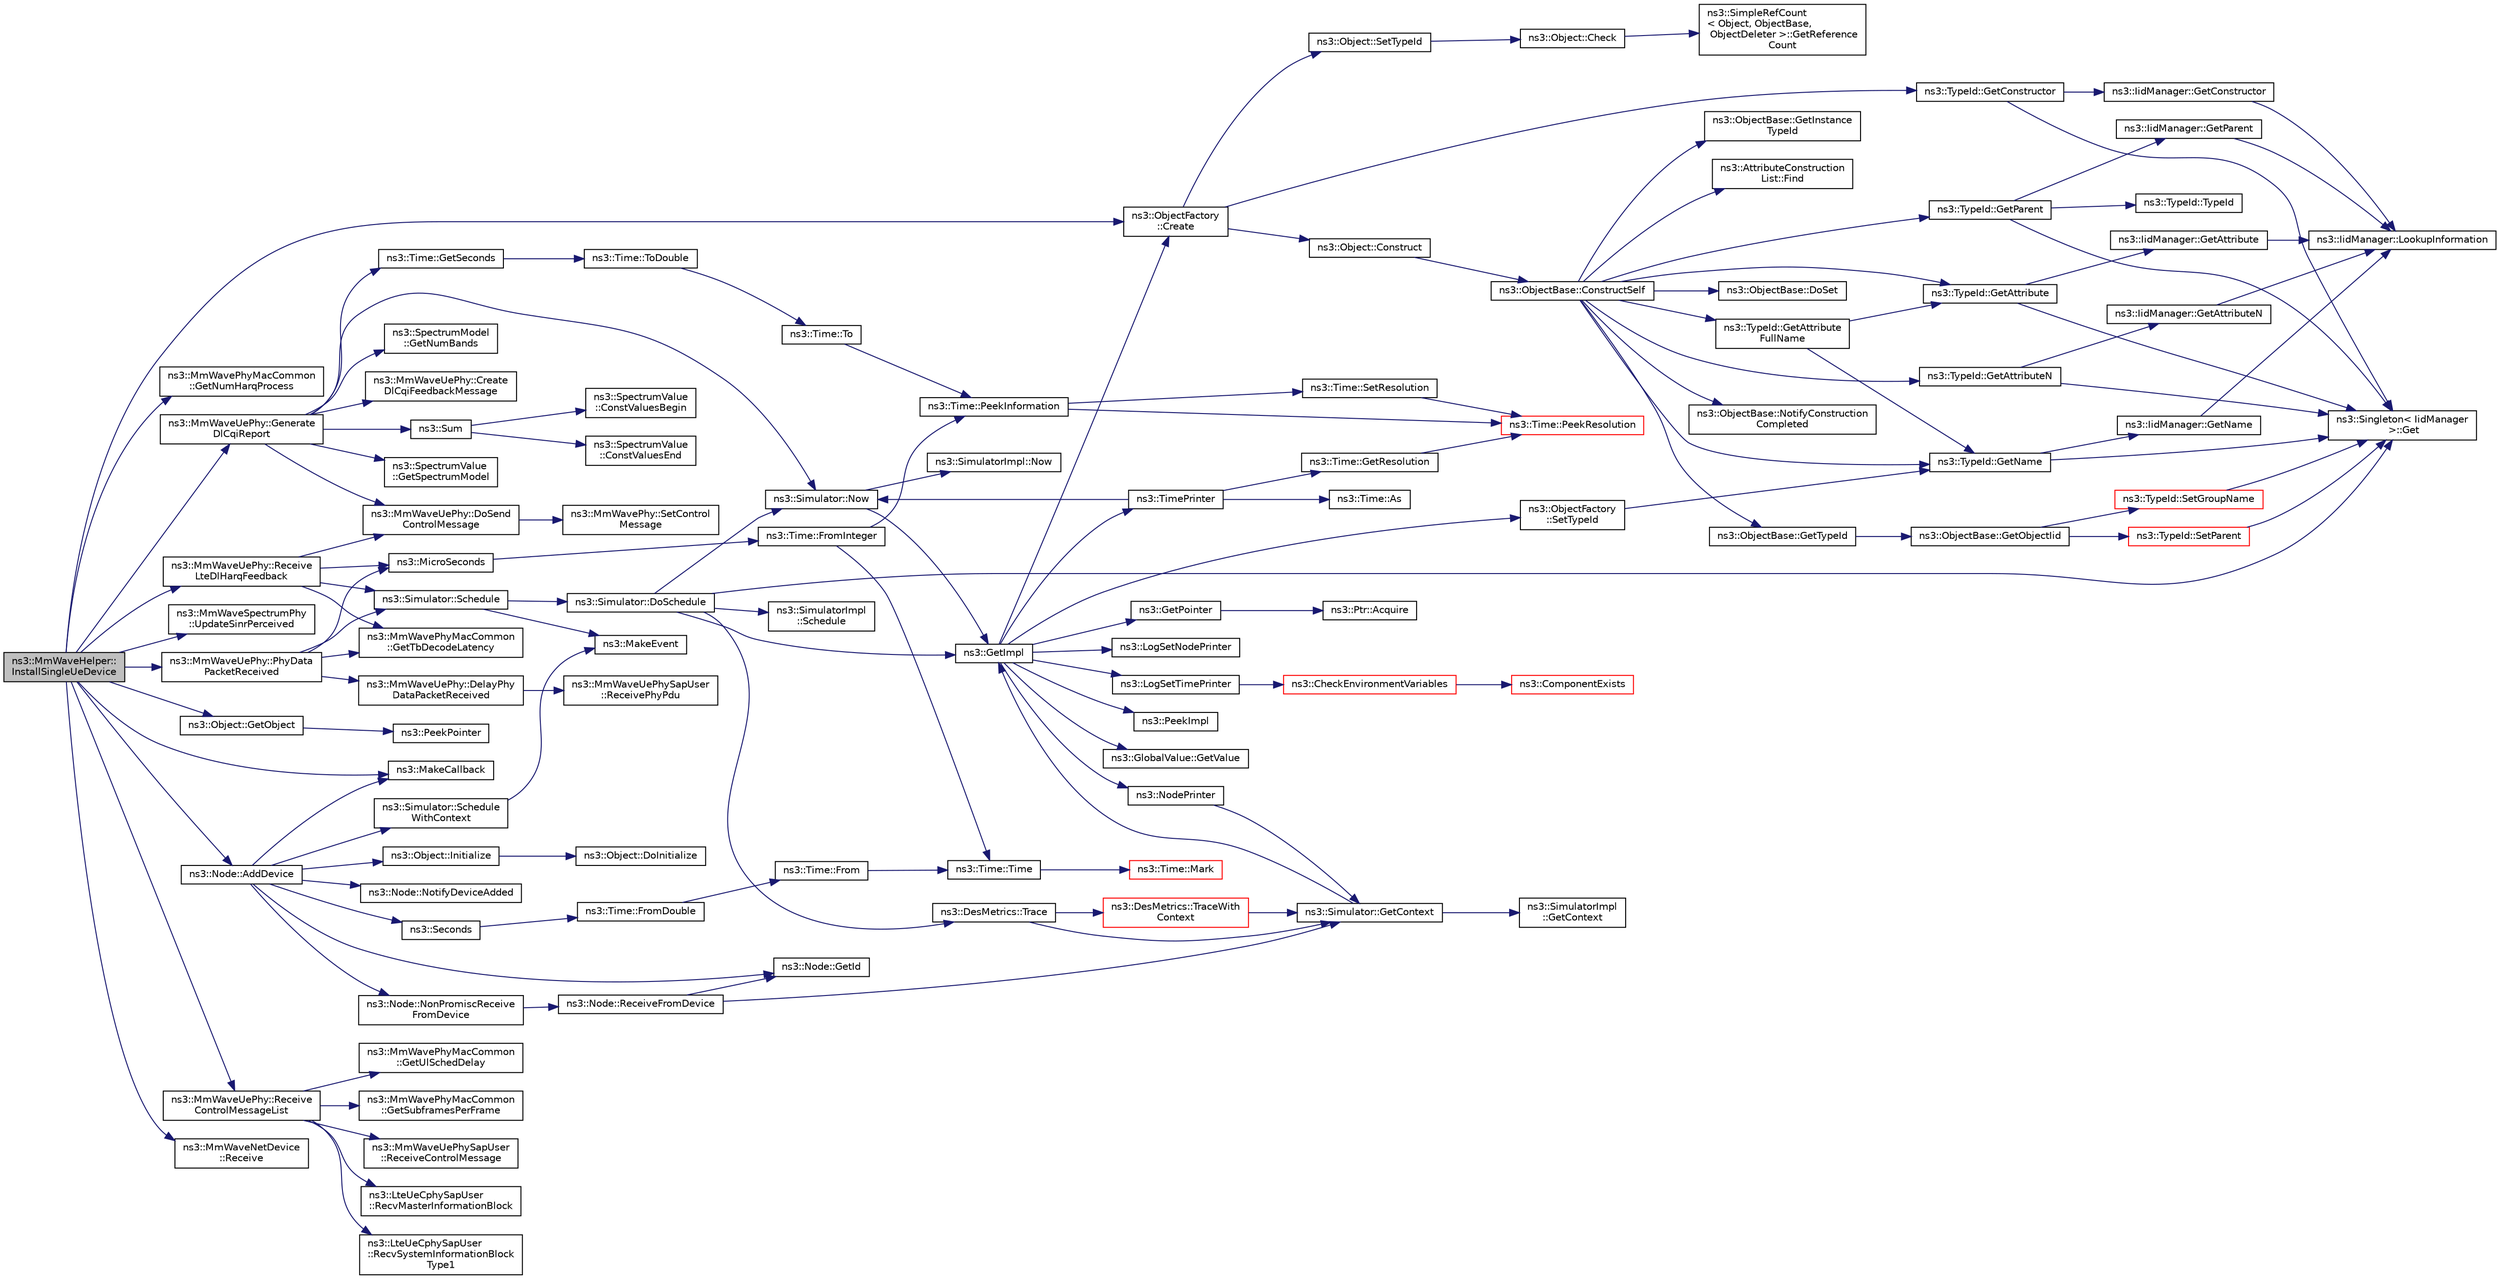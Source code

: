 digraph "ns3::MmWaveHelper::InstallSingleUeDevice"
{
  edge [fontname="Helvetica",fontsize="10",labelfontname="Helvetica",labelfontsize="10"];
  node [fontname="Helvetica",fontsize="10",shape=record];
  rankdir="LR";
  Node1 [label="ns3::MmWaveHelper::\lInstallSingleUeDevice",height=0.2,width=0.4,color="black", fillcolor="grey75", style="filled", fontcolor="black"];
  Node1 -> Node2 [color="midnightblue",fontsize="10",style="solid"];
  Node2 [label="ns3::ObjectFactory\l::Create",height=0.2,width=0.4,color="black", fillcolor="white", style="filled",URL="$d5/d0d/classns3_1_1ObjectFactory.html#a18152e93f0a6fe184ed7300cb31e9896"];
  Node2 -> Node3 [color="midnightblue",fontsize="10",style="solid"];
  Node3 [label="ns3::TypeId::GetConstructor",height=0.2,width=0.4,color="black", fillcolor="white", style="filled",URL="$d6/d11/classns3_1_1TypeId.html#ad9b0bc71ee7593a1ff23ff8d53938e95"];
  Node3 -> Node4 [color="midnightblue",fontsize="10",style="solid"];
  Node4 [label="ns3::Singleton\< IidManager\l \>::Get",height=0.2,width=0.4,color="black", fillcolor="white", style="filled",URL="$d8/d77/classns3_1_1Singleton.html#a80a2cd3c25a27ea72add7a9f7a141ffa"];
  Node3 -> Node5 [color="midnightblue",fontsize="10",style="solid"];
  Node5 [label="ns3::IidManager::GetConstructor",height=0.2,width=0.4,color="black", fillcolor="white", style="filled",URL="$d4/d1c/classns3_1_1IidManager.html#ab10b30abe7efc5456b7930aab8638280"];
  Node5 -> Node6 [color="midnightblue",fontsize="10",style="solid"];
  Node6 [label="ns3::IidManager::LookupInformation",height=0.2,width=0.4,color="black", fillcolor="white", style="filled",URL="$d4/d1c/classns3_1_1IidManager.html#a6b1f4ba2815dba27a377e8a8db2384cf"];
  Node2 -> Node7 [color="midnightblue",fontsize="10",style="solid"];
  Node7 [label="ns3::Object::SetTypeId",height=0.2,width=0.4,color="black", fillcolor="white", style="filled",URL="$d9/d77/classns3_1_1Object.html#a19b1ebd8ec8fe404845e665880a6c5ad"];
  Node7 -> Node8 [color="midnightblue",fontsize="10",style="solid"];
  Node8 [label="ns3::Object::Check",height=0.2,width=0.4,color="black", fillcolor="white", style="filled",URL="$d9/d77/classns3_1_1Object.html#a7e7f89fb0a81d0189cbcacee64b67e4e"];
  Node8 -> Node9 [color="midnightblue",fontsize="10",style="solid"];
  Node9 [label="ns3::SimpleRefCount\l\< Object, ObjectBase,\l ObjectDeleter \>::GetReference\lCount",height=0.2,width=0.4,color="black", fillcolor="white", style="filled",URL="$da/da1/classns3_1_1SimpleRefCount.html#a05378396c93bcc7d6bf78a9ee9ae9cca"];
  Node2 -> Node10 [color="midnightblue",fontsize="10",style="solid"];
  Node10 [label="ns3::Object::Construct",height=0.2,width=0.4,color="black", fillcolor="white", style="filled",URL="$d9/d77/classns3_1_1Object.html#a636e8411dc5228771f45c9b805d348fa"];
  Node10 -> Node11 [color="midnightblue",fontsize="10",style="solid"];
  Node11 [label="ns3::ObjectBase::ConstructSelf",height=0.2,width=0.4,color="black", fillcolor="white", style="filled",URL="$d2/dac/classns3_1_1ObjectBase.html#a5cda18dec6d0744cb652a3ed60056958"];
  Node11 -> Node12 [color="midnightblue",fontsize="10",style="solid"];
  Node12 [label="ns3::ObjectBase::GetInstance\lTypeId",height=0.2,width=0.4,color="black", fillcolor="white", style="filled",URL="$d2/dac/classns3_1_1ObjectBase.html#abe5b43a6f5b99a92a4c3122db31f06fb"];
  Node11 -> Node13 [color="midnightblue",fontsize="10",style="solid"];
  Node13 [label="ns3::TypeId::GetName",height=0.2,width=0.4,color="black", fillcolor="white", style="filled",URL="$d6/d11/classns3_1_1TypeId.html#aa3c41c79ae428b3cb396a9c6bb3ef314"];
  Node13 -> Node4 [color="midnightblue",fontsize="10",style="solid"];
  Node13 -> Node14 [color="midnightblue",fontsize="10",style="solid"];
  Node14 [label="ns3::IidManager::GetName",height=0.2,width=0.4,color="black", fillcolor="white", style="filled",URL="$d4/d1c/classns3_1_1IidManager.html#a5d68d0f0f44594dcdec239dbdb5bf53c"];
  Node14 -> Node6 [color="midnightblue",fontsize="10",style="solid"];
  Node11 -> Node15 [color="midnightblue",fontsize="10",style="solid"];
  Node15 [label="ns3::TypeId::GetAttributeN",height=0.2,width=0.4,color="black", fillcolor="white", style="filled",URL="$d6/d11/classns3_1_1TypeId.html#a679c4713f613126a51eb400b345302cb"];
  Node15 -> Node4 [color="midnightblue",fontsize="10",style="solid"];
  Node15 -> Node16 [color="midnightblue",fontsize="10",style="solid"];
  Node16 [label="ns3::IidManager::GetAttributeN",height=0.2,width=0.4,color="black", fillcolor="white", style="filled",URL="$d4/d1c/classns3_1_1IidManager.html#aecf79ed6edb63647774dbfe90cc4f1e2"];
  Node16 -> Node6 [color="midnightblue",fontsize="10",style="solid"];
  Node11 -> Node17 [color="midnightblue",fontsize="10",style="solid"];
  Node17 [label="ns3::TypeId::GetAttribute",height=0.2,width=0.4,color="black", fillcolor="white", style="filled",URL="$d6/d11/classns3_1_1TypeId.html#aa1b746e64e606f94cbedda7cf89788c2"];
  Node17 -> Node4 [color="midnightblue",fontsize="10",style="solid"];
  Node17 -> Node18 [color="midnightblue",fontsize="10",style="solid"];
  Node18 [label="ns3::IidManager::GetAttribute",height=0.2,width=0.4,color="black", fillcolor="white", style="filled",URL="$d4/d1c/classns3_1_1IidManager.html#ae511907e47b48166763e60c583a5a940"];
  Node18 -> Node6 [color="midnightblue",fontsize="10",style="solid"];
  Node11 -> Node19 [color="midnightblue",fontsize="10",style="solid"];
  Node19 [label="ns3::AttributeConstruction\lList::Find",height=0.2,width=0.4,color="black", fillcolor="white", style="filled",URL="$d3/df3/classns3_1_1AttributeConstructionList.html#a22de5cf3e1bcd9dc6c7748fc911811b4"];
  Node11 -> Node20 [color="midnightblue",fontsize="10",style="solid"];
  Node20 [label="ns3::ObjectBase::DoSet",height=0.2,width=0.4,color="black", fillcolor="white", style="filled",URL="$d2/dac/classns3_1_1ObjectBase.html#afe5f2f7b2fabc99aa33f9bb434e3b695"];
  Node11 -> Node21 [color="midnightblue",fontsize="10",style="solid"];
  Node21 [label="ns3::TypeId::GetAttribute\lFullName",height=0.2,width=0.4,color="black", fillcolor="white", style="filled",URL="$d6/d11/classns3_1_1TypeId.html#a1da5483f43630ea65952099fc39944a2"];
  Node21 -> Node17 [color="midnightblue",fontsize="10",style="solid"];
  Node21 -> Node13 [color="midnightblue",fontsize="10",style="solid"];
  Node11 -> Node22 [color="midnightblue",fontsize="10",style="solid"];
  Node22 [label="ns3::TypeId::GetParent",height=0.2,width=0.4,color="black", fillcolor="white", style="filled",URL="$d6/d11/classns3_1_1TypeId.html#ac51f28398d2ef1f9a7790047c43dd22c"];
  Node22 -> Node4 [color="midnightblue",fontsize="10",style="solid"];
  Node22 -> Node23 [color="midnightblue",fontsize="10",style="solid"];
  Node23 [label="ns3::IidManager::GetParent",height=0.2,width=0.4,color="black", fillcolor="white", style="filled",URL="$d4/d1c/classns3_1_1IidManager.html#a504f9d76281bd6149556b1d15e80231d"];
  Node23 -> Node6 [color="midnightblue",fontsize="10",style="solid"];
  Node22 -> Node24 [color="midnightblue",fontsize="10",style="solid"];
  Node24 [label="ns3::TypeId::TypeId",height=0.2,width=0.4,color="black", fillcolor="white", style="filled",URL="$d6/d11/classns3_1_1TypeId.html#ab76e26690f1af4f1cffa6a72245e8928"];
  Node11 -> Node25 [color="midnightblue",fontsize="10",style="solid"];
  Node25 [label="ns3::ObjectBase::GetTypeId",height=0.2,width=0.4,color="black", fillcolor="white", style="filled",URL="$d2/dac/classns3_1_1ObjectBase.html#a2b870298ebceaaeffc9d65e15c022eac"];
  Node25 -> Node26 [color="midnightblue",fontsize="10",style="solid"];
  Node26 [label="ns3::ObjectBase::GetObjectIid",height=0.2,width=0.4,color="black", fillcolor="white", style="filled",URL="$d2/dac/classns3_1_1ObjectBase.html#a4fcfd18844c60f163c5dce52456d111b"];
  Node26 -> Node27 [color="midnightblue",fontsize="10",style="solid"];
  Node27 [label="ns3::TypeId::SetParent",height=0.2,width=0.4,color="red", fillcolor="white", style="filled",URL="$d6/d11/classns3_1_1TypeId.html#abaaca67ab7d2471067e7c275df0f7309"];
  Node27 -> Node4 [color="midnightblue",fontsize="10",style="solid"];
  Node26 -> Node28 [color="midnightblue",fontsize="10",style="solid"];
  Node28 [label="ns3::TypeId::SetGroupName",height=0.2,width=0.4,color="red", fillcolor="white", style="filled",URL="$d6/d11/classns3_1_1TypeId.html#a87ab97caba5bbbd080b4490576f8bb40"];
  Node28 -> Node4 [color="midnightblue",fontsize="10",style="solid"];
  Node11 -> Node29 [color="midnightblue",fontsize="10",style="solid"];
  Node29 [label="ns3::ObjectBase::NotifyConstruction\lCompleted",height=0.2,width=0.4,color="black", fillcolor="white", style="filled",URL="$d2/dac/classns3_1_1ObjectBase.html#aa349348317dbdb62a7ee1df89db1eb8b"];
  Node1 -> Node30 [color="midnightblue",fontsize="10",style="solid"];
  Node30 [label="ns3::MmWavePhyMacCommon\l::GetNumHarqProcess",height=0.2,width=0.4,color="black", fillcolor="white", style="filled",URL="$df/df4/classns3_1_1MmWavePhyMacCommon.html#a40773d84172ebeb5aff125f56ebcc5ac"];
  Node1 -> Node31 [color="midnightblue",fontsize="10",style="solid"];
  Node31 [label="ns3::MakeCallback",height=0.2,width=0.4,color="black", fillcolor="white", style="filled",URL="$dd/de0/group__makecallbackmemptr.html#ga9376283685aa99d204048d6a4b7610a4"];
  Node1 -> Node32 [color="midnightblue",fontsize="10",style="solid"];
  Node32 [label="ns3::MmWaveUePhy::Generate\lDlCqiReport",height=0.2,width=0.4,color="black", fillcolor="white", style="filled",URL="$d8/df0/classns3_1_1MmWaveUePhy.html#a94ad8ac60220078f5b5928018fb0e933"];
  Node32 -> Node33 [color="midnightblue",fontsize="10",style="solid"];
  Node33 [label="ns3::Simulator::Now",height=0.2,width=0.4,color="black", fillcolor="white", style="filled",URL="$d7/deb/classns3_1_1Simulator.html#ac3178fa975b419f7875e7105be122800"];
  Node33 -> Node34 [color="midnightblue",fontsize="10",style="solid"];
  Node34 [label="ns3::GetImpl",height=0.2,width=0.4,color="black", fillcolor="white", style="filled",URL="$d4/d8b/group__simulator.html#ga42eb4eddad41528d4d99794a3dae3fd0",tooltip="Get the SimulatorImpl singleton. "];
  Node34 -> Node35 [color="midnightblue",fontsize="10",style="solid"];
  Node35 [label="ns3::PeekImpl",height=0.2,width=0.4,color="black", fillcolor="white", style="filled",URL="$d4/d8b/group__simulator.html#ga233c5c38de117e4e4a5a9cd168694792",tooltip="Get the static SimulatorImpl instance. "];
  Node34 -> Node36 [color="midnightblue",fontsize="10",style="solid"];
  Node36 [label="ns3::GlobalValue::GetValue",height=0.2,width=0.4,color="black", fillcolor="white", style="filled",URL="$dc/d02/classns3_1_1GlobalValue.html#aa33773cb952ba3c285a03ae2c4769b84"];
  Node34 -> Node37 [color="midnightblue",fontsize="10",style="solid"];
  Node37 [label="ns3::ObjectFactory\l::SetTypeId",height=0.2,width=0.4,color="black", fillcolor="white", style="filled",URL="$d5/d0d/classns3_1_1ObjectFactory.html#a77dcd099064038a1eb7a6b8251229ec3"];
  Node37 -> Node13 [color="midnightblue",fontsize="10",style="solid"];
  Node34 -> Node38 [color="midnightblue",fontsize="10",style="solid"];
  Node38 [label="ns3::GetPointer",height=0.2,width=0.4,color="black", fillcolor="white", style="filled",URL="$d7/d2e/namespacens3.html#ab4e173cdfd43d17c1a40d5348510a670"];
  Node38 -> Node39 [color="midnightblue",fontsize="10",style="solid"];
  Node39 [label="ns3::Ptr::Acquire",height=0.2,width=0.4,color="black", fillcolor="white", style="filled",URL="$dc/d90/classns3_1_1Ptr.html#a9579b15e8c42dcdff5869d9d987562fb"];
  Node34 -> Node2 [color="midnightblue",fontsize="10",style="solid"];
  Node34 -> Node40 [color="midnightblue",fontsize="10",style="solid"];
  Node40 [label="ns3::LogSetTimePrinter",height=0.2,width=0.4,color="black", fillcolor="white", style="filled",URL="$d7/d2e/namespacens3.html#acf6a1749b3febc5a6a5b2b8620138d80"];
  Node40 -> Node41 [color="midnightblue",fontsize="10",style="solid"];
  Node41 [label="ns3::CheckEnvironmentVariables",height=0.2,width=0.4,color="red", fillcolor="white", style="filled",URL="$d8/dff/group__logging.html#gacdc0bdeb2d8a90089d4fb09c4b8569ff"];
  Node41 -> Node42 [color="midnightblue",fontsize="10",style="solid"];
  Node42 [label="ns3::ComponentExists",height=0.2,width=0.4,color="red", fillcolor="white", style="filled",URL="$d8/dff/group__logging.html#gaadcc698770aae684c54dbd1ef4e4b37a"];
  Node34 -> Node43 [color="midnightblue",fontsize="10",style="solid"];
  Node43 [label="ns3::TimePrinter",height=0.2,width=0.4,color="black", fillcolor="white", style="filled",URL="$d8/dff/group__logging.html#gaaad3642e8247a056cd83001d805b0812"];
  Node43 -> Node44 [color="midnightblue",fontsize="10",style="solid"];
  Node44 [label="ns3::Time::GetResolution",height=0.2,width=0.4,color="black", fillcolor="white", style="filled",URL="$dc/d04/classns3_1_1Time.html#a1444f0f08b5e19f031157609e32fcf98"];
  Node44 -> Node45 [color="midnightblue",fontsize="10",style="solid"];
  Node45 [label="ns3::Time::PeekResolution",height=0.2,width=0.4,color="red", fillcolor="white", style="filled",URL="$dc/d04/classns3_1_1Time.html#a963e53522278fcbdf1ab9f7adbd0f5d6"];
  Node43 -> Node33 [color="midnightblue",fontsize="10",style="solid"];
  Node43 -> Node46 [color="midnightblue",fontsize="10",style="solid"];
  Node46 [label="ns3::Time::As",height=0.2,width=0.4,color="black", fillcolor="white", style="filled",URL="$dc/d04/classns3_1_1Time.html#a0bb1110638ce9938248bd07865a328ab"];
  Node34 -> Node47 [color="midnightblue",fontsize="10",style="solid"];
  Node47 [label="ns3::LogSetNodePrinter",height=0.2,width=0.4,color="black", fillcolor="white", style="filled",URL="$d7/d2e/namespacens3.html#aa6e659ca357c8309352fa0f146793810"];
  Node34 -> Node48 [color="midnightblue",fontsize="10",style="solid"];
  Node48 [label="ns3::NodePrinter",height=0.2,width=0.4,color="black", fillcolor="white", style="filled",URL="$d8/dff/group__logging.html#gaaffbf70ff3766cd62b8bbd9b140d2a1b"];
  Node48 -> Node49 [color="midnightblue",fontsize="10",style="solid"];
  Node49 [label="ns3::Simulator::GetContext",height=0.2,width=0.4,color="black", fillcolor="white", style="filled",URL="$d7/deb/classns3_1_1Simulator.html#a8514b74ee2c42916b351b33c4a963bb0"];
  Node49 -> Node34 [color="midnightblue",fontsize="10",style="solid"];
  Node49 -> Node50 [color="midnightblue",fontsize="10",style="solid"];
  Node50 [label="ns3::SimulatorImpl\l::GetContext",height=0.2,width=0.4,color="black", fillcolor="white", style="filled",URL="$d2/d19/classns3_1_1SimulatorImpl.html#a8b66270c97766c0adb997e2535648557"];
  Node33 -> Node51 [color="midnightblue",fontsize="10",style="solid"];
  Node51 [label="ns3::SimulatorImpl::Now",height=0.2,width=0.4,color="black", fillcolor="white", style="filled",URL="$d2/d19/classns3_1_1SimulatorImpl.html#aa516c50060846adc6fd316e83ef0797c"];
  Node32 -> Node52 [color="midnightblue",fontsize="10",style="solid"];
  Node52 [label="ns3::MmWaveUePhy::Create\lDlCqiFeedbackMessage",height=0.2,width=0.4,color="black", fillcolor="white", style="filled",URL="$d8/df0/classns3_1_1MmWaveUePhy.html#ace824533773bfbf7b1d1349540110913"];
  Node32 -> Node53 [color="midnightblue",fontsize="10",style="solid"];
  Node53 [label="ns3::Sum",height=0.2,width=0.4,color="black", fillcolor="white", style="filled",URL="$d7/d2e/namespacens3.html#afad5475661952172fe6ef1260360dad8"];
  Node53 -> Node54 [color="midnightblue",fontsize="10",style="solid"];
  Node54 [label="ns3::SpectrumValue\l::ConstValuesBegin",height=0.2,width=0.4,color="black", fillcolor="white", style="filled",URL="$d5/d6e/classns3_1_1SpectrumValue.html#aad6900431bd0554b3ba9a00691c2393b"];
  Node53 -> Node55 [color="midnightblue",fontsize="10",style="solid"];
  Node55 [label="ns3::SpectrumValue\l::ConstValuesEnd",height=0.2,width=0.4,color="black", fillcolor="white", style="filled",URL="$d5/d6e/classns3_1_1SpectrumValue.html#ab5c2fbde4e06be7c0e4d7a0755c607be"];
  Node32 -> Node56 [color="midnightblue",fontsize="10",style="solid"];
  Node56 [label="ns3::SpectrumValue\l::GetSpectrumModel",height=0.2,width=0.4,color="black", fillcolor="white", style="filled",URL="$d5/d6e/classns3_1_1SpectrumValue.html#ade13d535ac74958581d5ad059380dc2a"];
  Node32 -> Node57 [color="midnightblue",fontsize="10",style="solid"];
  Node57 [label="ns3::SpectrumModel\l::GetNumBands",height=0.2,width=0.4,color="black", fillcolor="white", style="filled",URL="$d2/da4/classns3_1_1SpectrumModel.html#a07c4a1c2f963885dd7fef7f82b20e90b"];
  Node32 -> Node58 [color="midnightblue",fontsize="10",style="solid"];
  Node58 [label="ns3::Time::GetSeconds",height=0.2,width=0.4,color="black", fillcolor="white", style="filled",URL="$dc/d04/classns3_1_1Time.html#a8f20d5c3b0902d7b4320982f340b57c8"];
  Node58 -> Node59 [color="midnightblue",fontsize="10",style="solid"];
  Node59 [label="ns3::Time::ToDouble",height=0.2,width=0.4,color="black", fillcolor="white", style="filled",URL="$dc/d04/classns3_1_1Time.html#a5fc320666cc3f9b379e64e9263e332b3"];
  Node59 -> Node60 [color="midnightblue",fontsize="10",style="solid"];
  Node60 [label="ns3::Time::To",height=0.2,width=0.4,color="black", fillcolor="white", style="filled",URL="$dc/d04/classns3_1_1Time.html#a04904d9cb915f816b62df3d4e65ce78c"];
  Node60 -> Node61 [color="midnightblue",fontsize="10",style="solid"];
  Node61 [label="ns3::Time::PeekInformation",height=0.2,width=0.4,color="black", fillcolor="white", style="filled",URL="$dc/d04/classns3_1_1Time.html#a0b023c55c20582aa7c1781aacf128034"];
  Node61 -> Node45 [color="midnightblue",fontsize="10",style="solid"];
  Node61 -> Node62 [color="midnightblue",fontsize="10",style="solid"];
  Node62 [label="ns3::Time::SetResolution",height=0.2,width=0.4,color="black", fillcolor="white", style="filled",URL="$dc/d04/classns3_1_1Time.html#ac89165ba7715b66017a49c718f4aef09"];
  Node62 -> Node45 [color="midnightblue",fontsize="10",style="solid"];
  Node32 -> Node63 [color="midnightblue",fontsize="10",style="solid"];
  Node63 [label="ns3::MmWaveUePhy::DoSend\lControlMessage",height=0.2,width=0.4,color="black", fillcolor="white", style="filled",URL="$d8/df0/classns3_1_1MmWaveUePhy.html#a467bd23a6941464f7c768a5957af0552"];
  Node63 -> Node64 [color="midnightblue",fontsize="10",style="solid"];
  Node64 [label="ns3::MmWavePhy::SetControl\lMessage",height=0.2,width=0.4,color="black", fillcolor="white", style="filled",URL="$d6/d7b/classns3_1_1MmWavePhy.html#a62c90b93e1ee4ebbfeab863c407debf0"];
  Node1 -> Node65 [color="midnightblue",fontsize="10",style="solid"];
  Node65 [label="ns3::MmWaveSpectrumPhy\l::UpdateSinrPerceived",height=0.2,width=0.4,color="black", fillcolor="white", style="filled",URL="$de/d08/classns3_1_1MmWaveSpectrumPhy.html#ad00477c4185055c7fb2b717bb42fd668"];
  Node1 -> Node66 [color="midnightblue",fontsize="10",style="solid"];
  Node66 [label="ns3::MmWaveUePhy::Receive\lLteDlHarqFeedback",height=0.2,width=0.4,color="black", fillcolor="white", style="filled",URL="$d8/df0/classns3_1_1MmWaveUePhy.html#ac00ac37c527f89a4e7a585cef8b95f4d"];
  Node66 -> Node67 [color="midnightblue",fontsize="10",style="solid"];
  Node67 [label="ns3::Simulator::Schedule",height=0.2,width=0.4,color="black", fillcolor="white", style="filled",URL="$d7/deb/classns3_1_1Simulator.html#a671882c894a08af4a5e91181bf1eec13"];
  Node67 -> Node68 [color="midnightblue",fontsize="10",style="solid"];
  Node68 [label="ns3::Simulator::DoSchedule",height=0.2,width=0.4,color="black", fillcolor="white", style="filled",URL="$d7/deb/classns3_1_1Simulator.html#a47af23973938819bdc89cb2807e09ed5"];
  Node68 -> Node4 [color="midnightblue",fontsize="10",style="solid"];
  Node68 -> Node69 [color="midnightblue",fontsize="10",style="solid"];
  Node69 [label="ns3::DesMetrics::Trace",height=0.2,width=0.4,color="black", fillcolor="white", style="filled",URL="$d5/d69/classns3_1_1DesMetrics.html#ab7c6c097412d0398affbc9f8d2643160"];
  Node69 -> Node70 [color="midnightblue",fontsize="10",style="solid"];
  Node70 [label="ns3::DesMetrics::TraceWith\lContext",height=0.2,width=0.4,color="red", fillcolor="white", style="filled",URL="$d5/d69/classns3_1_1DesMetrics.html#abc404d9eee92f4e8fd67f5d200490ed6"];
  Node70 -> Node49 [color="midnightblue",fontsize="10",style="solid"];
  Node69 -> Node49 [color="midnightblue",fontsize="10",style="solid"];
  Node68 -> Node33 [color="midnightblue",fontsize="10",style="solid"];
  Node68 -> Node34 [color="midnightblue",fontsize="10",style="solid"];
  Node68 -> Node71 [color="midnightblue",fontsize="10",style="solid"];
  Node71 [label="ns3::SimulatorImpl\l::Schedule",height=0.2,width=0.4,color="black", fillcolor="white", style="filled",URL="$d2/d19/classns3_1_1SimulatorImpl.html#a24eac97ca7dc0e64162e3596064cfb5c"];
  Node67 -> Node72 [color="midnightblue",fontsize="10",style="solid"];
  Node72 [label="ns3::MakeEvent",height=0.2,width=0.4,color="black", fillcolor="white", style="filled",URL="$d0/dac/group__makeeventfnptr.html#ga289a28a2497c18a9bd299e5e2014094b"];
  Node66 -> Node73 [color="midnightblue",fontsize="10",style="solid"];
  Node73 [label="ns3::MicroSeconds",height=0.2,width=0.4,color="black", fillcolor="white", style="filled",URL="$d1/dec/group__timecivil.html#ga17465a639c8d1464e76538afdd78a9f0"];
  Node73 -> Node74 [color="midnightblue",fontsize="10",style="solid"];
  Node74 [label="ns3::Time::FromInteger",height=0.2,width=0.4,color="black", fillcolor="white", style="filled",URL="$dc/d04/classns3_1_1Time.html#a3e742c67b2764e75ff95f9b754d43fe9"];
  Node74 -> Node61 [color="midnightblue",fontsize="10",style="solid"];
  Node74 -> Node75 [color="midnightblue",fontsize="10",style="solid"];
  Node75 [label="ns3::Time::Time",height=0.2,width=0.4,color="black", fillcolor="white", style="filled",URL="$dc/d04/classns3_1_1Time.html#a8a39dc1b8cbbd7fe6d940e492d1b925e"];
  Node75 -> Node76 [color="midnightblue",fontsize="10",style="solid"];
  Node76 [label="ns3::Time::Mark",height=0.2,width=0.4,color="red", fillcolor="white", style="filled",URL="$dc/d04/classns3_1_1Time.html#aa7eef2a1119c1c4855d99f1e83d44c54"];
  Node66 -> Node77 [color="midnightblue",fontsize="10",style="solid"];
  Node77 [label="ns3::MmWavePhyMacCommon\l::GetTbDecodeLatency",height=0.2,width=0.4,color="black", fillcolor="white", style="filled",URL="$df/df4/classns3_1_1MmWavePhyMacCommon.html#aae260130bf376846bb01cc49242697b5"];
  Node66 -> Node63 [color="midnightblue",fontsize="10",style="solid"];
  Node1 -> Node78 [color="midnightblue",fontsize="10",style="solid"];
  Node78 [label="ns3::Object::GetObject",height=0.2,width=0.4,color="black", fillcolor="white", style="filled",URL="$d9/d77/classns3_1_1Object.html#a13e18c00017096c8381eb651d5bd0783"];
  Node78 -> Node79 [color="midnightblue",fontsize="10",style="solid"];
  Node79 [label="ns3::PeekPointer",height=0.2,width=0.4,color="black", fillcolor="white", style="filled",URL="$d7/d2e/namespacens3.html#af2a7557fe9afdd98d8f6f8f6e412cf5a"];
  Node1 -> Node80 [color="midnightblue",fontsize="10",style="solid"];
  Node80 [label="ns3::Node::AddDevice",height=0.2,width=0.4,color="black", fillcolor="white", style="filled",URL="$dd/ded/classns3_1_1Node.html#a42ff83ee1d5d1649c770d3f5b62375de",tooltip="Associate a NetDevice to this node. "];
  Node80 -> Node31 [color="midnightblue",fontsize="10",style="solid"];
  Node80 -> Node81 [color="midnightblue",fontsize="10",style="solid"];
  Node81 [label="ns3::Node::NonPromiscReceive\lFromDevice",height=0.2,width=0.4,color="black", fillcolor="white", style="filled",URL="$dd/ded/classns3_1_1Node.html#a72ebf5bdc911879511f1e249d471f7e5",tooltip="Receive a packet from a device in non-promiscuous mode. "];
  Node81 -> Node82 [color="midnightblue",fontsize="10",style="solid"];
  Node82 [label="ns3::Node::ReceiveFromDevice",height=0.2,width=0.4,color="black", fillcolor="white", style="filled",URL="$dd/ded/classns3_1_1Node.html#a6cbe61c071c85bb3ba5d4843132cd119",tooltip="Receive a packet from a device. "];
  Node82 -> Node49 [color="midnightblue",fontsize="10",style="solid"];
  Node82 -> Node83 [color="midnightblue",fontsize="10",style="solid"];
  Node83 [label="ns3::Node::GetId",height=0.2,width=0.4,color="black", fillcolor="white", style="filled",URL="$dd/ded/classns3_1_1Node.html#aaf49b64a843565ce3812326313b370ac"];
  Node80 -> Node84 [color="midnightblue",fontsize="10",style="solid"];
  Node84 [label="ns3::Simulator::Schedule\lWithContext",height=0.2,width=0.4,color="black", fillcolor="white", style="filled",URL="$d7/deb/classns3_1_1Simulator.html#a86dbaef45a15a42365d7d2ae550449f6"];
  Node84 -> Node72 [color="midnightblue",fontsize="10",style="solid"];
  Node80 -> Node83 [color="midnightblue",fontsize="10",style="solid"];
  Node80 -> Node85 [color="midnightblue",fontsize="10",style="solid"];
  Node85 [label="ns3::Seconds",height=0.2,width=0.4,color="black", fillcolor="white", style="filled",URL="$d1/dec/group__timecivil.html#ga33c34b816f8ff6628e33d5c8e9713b9e"];
  Node85 -> Node86 [color="midnightblue",fontsize="10",style="solid"];
  Node86 [label="ns3::Time::FromDouble",height=0.2,width=0.4,color="black", fillcolor="white", style="filled",URL="$dc/d04/classns3_1_1Time.html#a60e845f4a74e62495b86356afe604cb4"];
  Node86 -> Node87 [color="midnightblue",fontsize="10",style="solid"];
  Node87 [label="ns3::Time::From",height=0.2,width=0.4,color="black", fillcolor="white", style="filled",URL="$dc/d04/classns3_1_1Time.html#a34e4acc13d0e08cc8cb9cd3b838b9baf"];
  Node87 -> Node75 [color="midnightblue",fontsize="10",style="solid"];
  Node80 -> Node88 [color="midnightblue",fontsize="10",style="solid"];
  Node88 [label="ns3::Object::Initialize",height=0.2,width=0.4,color="black", fillcolor="white", style="filled",URL="$d9/d77/classns3_1_1Object.html#af4411cb29971772fcd09203474a95078"];
  Node88 -> Node89 [color="midnightblue",fontsize="10",style="solid"];
  Node89 [label="ns3::Object::DoInitialize",height=0.2,width=0.4,color="black", fillcolor="white", style="filled",URL="$d9/d77/classns3_1_1Object.html#af8482a521433409fb5c7f749398c9dbe"];
  Node80 -> Node90 [color="midnightblue",fontsize="10",style="solid"];
  Node90 [label="ns3::Node::NotifyDeviceAdded",height=0.2,width=0.4,color="black", fillcolor="white", style="filled",URL="$dd/ded/classns3_1_1Node.html#ae85e535c650941f4f8ca6845a9f61e42",tooltip="Notifies all the DeviceAdditionListener about the new device added. "];
  Node1 -> Node91 [color="midnightblue",fontsize="10",style="solid"];
  Node91 [label="ns3::MmWaveUePhy::PhyData\lPacketReceived",height=0.2,width=0.4,color="black", fillcolor="white", style="filled",URL="$d8/df0/classns3_1_1MmWaveUePhy.html#a439193d17fd93b179faa9db76f2b84af"];
  Node91 -> Node67 [color="midnightblue",fontsize="10",style="solid"];
  Node91 -> Node73 [color="midnightblue",fontsize="10",style="solid"];
  Node91 -> Node77 [color="midnightblue",fontsize="10",style="solid"];
  Node91 -> Node92 [color="midnightblue",fontsize="10",style="solid"];
  Node92 [label="ns3::MmWaveUePhy::DelayPhy\lDataPacketReceived",height=0.2,width=0.4,color="black", fillcolor="white", style="filled",URL="$d8/df0/classns3_1_1MmWaveUePhy.html#a80b7af8416a090578b814b3487f5af38"];
  Node92 -> Node93 [color="midnightblue",fontsize="10",style="solid"];
  Node93 [label="ns3::MmWaveUePhySapUser\l::ReceivePhyPdu",height=0.2,width=0.4,color="black", fillcolor="white", style="filled",URL="$d3/df2/classns3_1_1MmWaveUePhySapUser.html#ace15ae3dc227b7d0f9acf617ebd92eb7"];
  Node1 -> Node94 [color="midnightblue",fontsize="10",style="solid"];
  Node94 [label="ns3::MmWaveUePhy::Receive\lControlMessageList",height=0.2,width=0.4,color="black", fillcolor="white", style="filled",URL="$d8/df0/classns3_1_1MmWaveUePhy.html#a1c3001d74628f40e38c1b4a04eac5015"];
  Node94 -> Node95 [color="midnightblue",fontsize="10",style="solid"];
  Node95 [label="ns3::MmWavePhyMacCommon\l::GetUlSchedDelay",height=0.2,width=0.4,color="black", fillcolor="white", style="filled",URL="$df/df4/classns3_1_1MmWavePhyMacCommon.html#afd70935ec71838fefe6a8e18198f19cb"];
  Node94 -> Node96 [color="midnightblue",fontsize="10",style="solid"];
  Node96 [label="ns3::MmWavePhyMacCommon\l::GetSubframesPerFrame",height=0.2,width=0.4,color="black", fillcolor="white", style="filled",URL="$df/df4/classns3_1_1MmWavePhyMacCommon.html#a3709cf52f6813eb8ad1af16d95082dc1"];
  Node94 -> Node97 [color="midnightblue",fontsize="10",style="solid"];
  Node97 [label="ns3::MmWaveUePhySapUser\l::ReceiveControlMessage",height=0.2,width=0.4,color="black", fillcolor="white", style="filled",URL="$d3/df2/classns3_1_1MmWaveUePhySapUser.html#aef4c1ae33a2b23ef03df4e109169895c",tooltip="Receive SendLteControlMessage (PDCCH map, CQI feedbacks) using the ideal control channel. "];
  Node94 -> Node98 [color="midnightblue",fontsize="10",style="solid"];
  Node98 [label="ns3::LteUeCphySapUser\l::RecvMasterInformationBlock",height=0.2,width=0.4,color="black", fillcolor="white", style="filled",URL="$dc/d4f/classns3_1_1LteUeCphySapUser.html#a6b48cc819f095ed29a7580f94f6765ec",tooltip="Relay an MIB message from the PHY entity to the RRC layer. "];
  Node94 -> Node99 [color="midnightblue",fontsize="10",style="solid"];
  Node99 [label="ns3::LteUeCphySapUser\l::RecvSystemInformationBlock\lType1",height=0.2,width=0.4,color="black", fillcolor="white", style="filled",URL="$dc/d4f/classns3_1_1LteUeCphySapUser.html#aac4ef620b88531ba04617e024392a73e",tooltip="Relay an SIB1 message from the PHY entity to the RRC layer. "];
  Node1 -> Node100 [color="midnightblue",fontsize="10",style="solid"];
  Node100 [label="ns3::MmWaveNetDevice\l::Receive",height=0.2,width=0.4,color="black", fillcolor="white", style="filled",URL="$dd/d87/classns3_1_1MmWaveNetDevice.html#a89410619e5b6def2634940a9ab827d38"];
}
